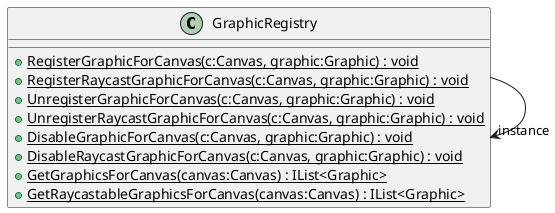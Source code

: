 @startuml
class GraphicRegistry {
    + {static} RegisterGraphicForCanvas(c:Canvas, graphic:Graphic) : void
    + {static} RegisterRaycastGraphicForCanvas(c:Canvas, graphic:Graphic) : void
    + {static} UnregisterGraphicForCanvas(c:Canvas, graphic:Graphic) : void
    + {static} UnregisterRaycastGraphicForCanvas(c:Canvas, graphic:Graphic) : void
    + {static} DisableGraphicForCanvas(c:Canvas, graphic:Graphic) : void
    + {static} DisableRaycastGraphicForCanvas(c:Canvas, graphic:Graphic) : void
    + {static} GetGraphicsForCanvas(canvas:Canvas) : IList<Graphic>
    + {static} GetRaycastableGraphicsForCanvas(canvas:Canvas) : IList<Graphic>
}
GraphicRegistry --> "instance" GraphicRegistry
@enduml

